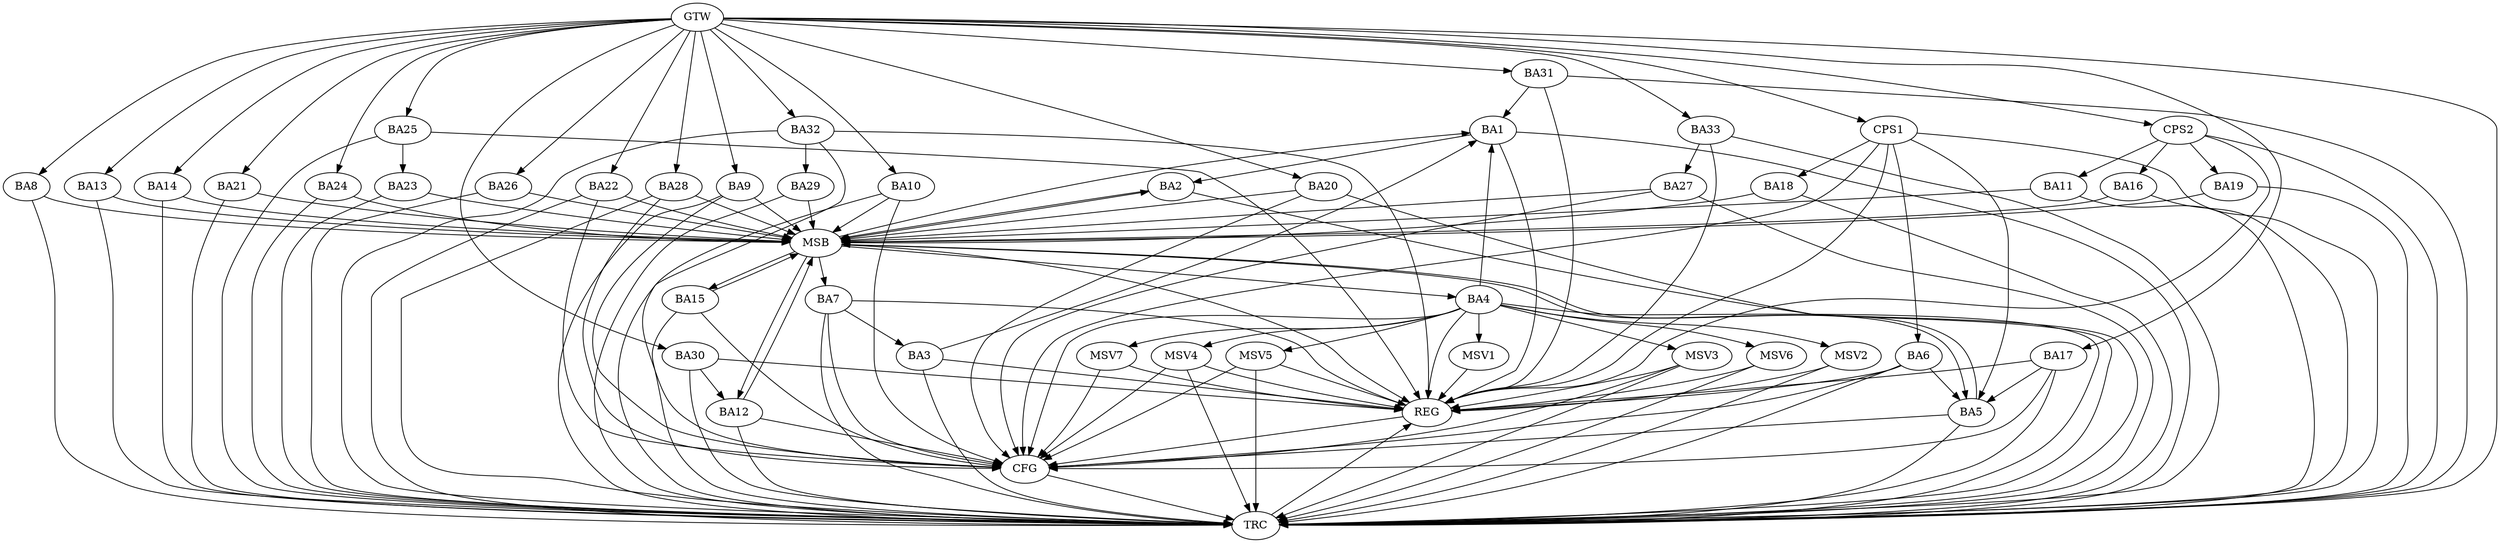 strict digraph G {
  BA1 [ label="BA1" ];
  BA2 [ label="BA2" ];
  BA3 [ label="BA3" ];
  BA4 [ label="BA4" ];
  BA5 [ label="BA5" ];
  BA6 [ label="BA6" ];
  BA7 [ label="BA7" ];
  BA8 [ label="BA8" ];
  BA9 [ label="BA9" ];
  BA10 [ label="BA10" ];
  BA11 [ label="BA11" ];
  BA12 [ label="BA12" ];
  BA13 [ label="BA13" ];
  BA14 [ label="BA14" ];
  BA15 [ label="BA15" ];
  BA16 [ label="BA16" ];
  BA17 [ label="BA17" ];
  BA18 [ label="BA18" ];
  BA19 [ label="BA19" ];
  BA20 [ label="BA20" ];
  BA21 [ label="BA21" ];
  BA22 [ label="BA22" ];
  BA23 [ label="BA23" ];
  BA24 [ label="BA24" ];
  BA25 [ label="BA25" ];
  BA26 [ label="BA26" ];
  BA27 [ label="BA27" ];
  BA28 [ label="BA28" ];
  BA29 [ label="BA29" ];
  BA30 [ label="BA30" ];
  BA31 [ label="BA31" ];
  BA32 [ label="BA32" ];
  BA33 [ label="BA33" ];
  CPS1 [ label="CPS1" ];
  CPS2 [ label="CPS2" ];
  GTW [ label="GTW" ];
  REG [ label="REG" ];
  MSB [ label="MSB" ];
  CFG [ label="CFG" ];
  TRC [ label="TRC" ];
  MSV1 [ label="MSV1" ];
  MSV2 [ label="MSV2" ];
  MSV3 [ label="MSV3" ];
  MSV4 [ label="MSV4" ];
  MSV5 [ label="MSV5" ];
  MSV6 [ label="MSV6" ];
  MSV7 [ label="MSV7" ];
  BA1 -> BA2;
  BA3 -> BA1;
  BA4 -> BA1;
  BA6 -> BA5;
  BA7 -> BA3;
  BA17 -> BA5;
  BA25 -> BA23;
  BA30 -> BA12;
  BA31 -> BA1;
  BA32 -> BA29;
  BA33 -> BA27;
  CPS1 -> BA6;
  CPS1 -> BA18;
  CPS1 -> BA5;
  CPS2 -> BA11;
  CPS2 -> BA16;
  CPS2 -> BA19;
  GTW -> BA8;
  GTW -> BA9;
  GTW -> BA10;
  GTW -> BA13;
  GTW -> BA14;
  GTW -> BA17;
  GTW -> BA20;
  GTW -> BA21;
  GTW -> BA22;
  GTW -> BA24;
  GTW -> BA25;
  GTW -> BA26;
  GTW -> BA28;
  GTW -> BA30;
  GTW -> BA31;
  GTW -> BA32;
  GTW -> BA33;
  GTW -> CPS1;
  GTW -> CPS2;
  BA1 -> REG;
  BA3 -> REG;
  BA4 -> REG;
  BA6 -> REG;
  BA7 -> REG;
  BA17 -> REG;
  BA25 -> REG;
  BA30 -> REG;
  BA31 -> REG;
  BA32 -> REG;
  BA33 -> REG;
  CPS1 -> REG;
  CPS2 -> REG;
  BA2 -> MSB;
  MSB -> BA1;
  MSB -> REG;
  BA5 -> MSB;
  BA8 -> MSB;
  BA9 -> MSB;
  MSB -> BA4;
  BA10 -> MSB;
  MSB -> BA5;
  BA11 -> MSB;
  MSB -> BA7;
  BA12 -> MSB;
  BA13 -> MSB;
  BA14 -> MSB;
  BA15 -> MSB;
  MSB -> BA2;
  BA16 -> MSB;
  BA18 -> MSB;
  MSB -> BA15;
  BA19 -> MSB;
  BA20 -> MSB;
  BA21 -> MSB;
  MSB -> BA12;
  BA22 -> MSB;
  BA23 -> MSB;
  BA24 -> MSB;
  BA26 -> MSB;
  BA27 -> MSB;
  BA28 -> MSB;
  BA29 -> MSB;
  BA4 -> CFG;
  BA28 -> CFG;
  BA5 -> CFG;
  BA32 -> CFG;
  BA9 -> CFG;
  BA20 -> CFG;
  BA6 -> CFG;
  CPS1 -> CFG;
  BA12 -> CFG;
  BA15 -> CFG;
  BA22 -> CFG;
  BA27 -> CFG;
  BA17 -> CFG;
  BA10 -> CFG;
  BA7 -> CFG;
  REG -> CFG;
  BA1 -> TRC;
  BA2 -> TRC;
  BA3 -> TRC;
  BA4 -> TRC;
  BA5 -> TRC;
  BA6 -> TRC;
  BA7 -> TRC;
  BA8 -> TRC;
  BA9 -> TRC;
  BA10 -> TRC;
  BA11 -> TRC;
  BA12 -> TRC;
  BA13 -> TRC;
  BA14 -> TRC;
  BA15 -> TRC;
  BA16 -> TRC;
  BA17 -> TRC;
  BA18 -> TRC;
  BA19 -> TRC;
  BA20 -> TRC;
  BA21 -> TRC;
  BA22 -> TRC;
  BA23 -> TRC;
  BA24 -> TRC;
  BA25 -> TRC;
  BA26 -> TRC;
  BA27 -> TRC;
  BA28 -> TRC;
  BA29 -> TRC;
  BA30 -> TRC;
  BA31 -> TRC;
  BA32 -> TRC;
  BA33 -> TRC;
  CPS1 -> TRC;
  CPS2 -> TRC;
  GTW -> TRC;
  CFG -> TRC;
  TRC -> REG;
  BA4 -> MSV1;
  BA4 -> MSV2;
  BA4 -> MSV3;
  MSV1 -> REG;
  MSV2 -> REG;
  MSV2 -> TRC;
  MSV3 -> REG;
  MSV3 -> TRC;
  MSV3 -> CFG;
  BA4 -> MSV4;
  MSV4 -> REG;
  MSV4 -> TRC;
  MSV4 -> CFG;
  BA4 -> MSV5;
  MSV5 -> REG;
  MSV5 -> TRC;
  MSV5 -> CFG;
  BA4 -> MSV6;
  BA4 -> MSV7;
  MSV6 -> REG;
  MSV6 -> TRC;
  MSV7 -> REG;
  MSV7 -> CFG;
}
